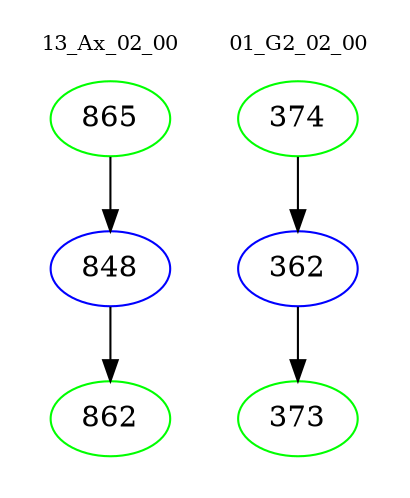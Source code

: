 digraph{
subgraph cluster_0 {
color = white
label = "13_Ax_02_00";
fontsize=10;
T0_865 [label="865", color="green"]
T0_865 -> T0_848 [color="black"]
T0_848 [label="848", color="blue"]
T0_848 -> T0_862 [color="black"]
T0_862 [label="862", color="green"]
}
subgraph cluster_1 {
color = white
label = "01_G2_02_00";
fontsize=10;
T1_374 [label="374", color="green"]
T1_374 -> T1_362 [color="black"]
T1_362 [label="362", color="blue"]
T1_362 -> T1_373 [color="black"]
T1_373 [label="373", color="green"]
}
}
